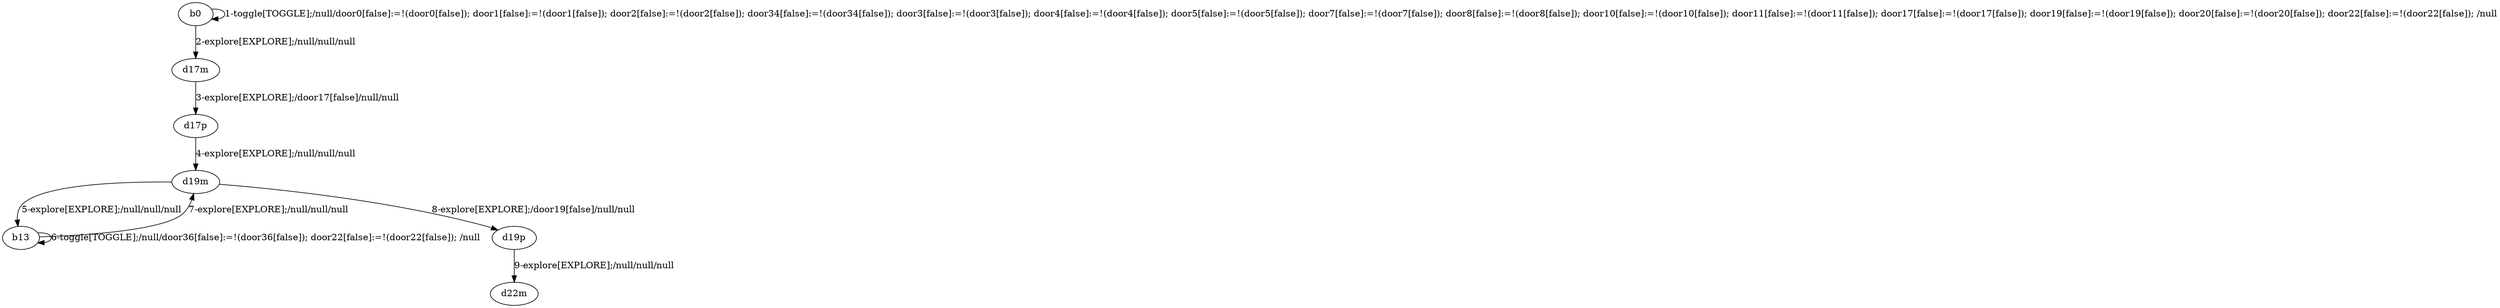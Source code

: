 # Total number of goals covered by this test: 2
# b13 --> d19m
# d19m --> b13

digraph g {
"b0" -> "b0" [label = "1-toggle[TOGGLE];/null/door0[false]:=!(door0[false]); door1[false]:=!(door1[false]); door2[false]:=!(door2[false]); door34[false]:=!(door34[false]); door3[false]:=!(door3[false]); door4[false]:=!(door4[false]); door5[false]:=!(door5[false]); door7[false]:=!(door7[false]); door8[false]:=!(door8[false]); door10[false]:=!(door10[false]); door11[false]:=!(door11[false]); door17[false]:=!(door17[false]); door19[false]:=!(door19[false]); door20[false]:=!(door20[false]); door22[false]:=!(door22[false]); /null"];
"b0" -> "d17m" [label = "2-explore[EXPLORE];/null/null/null"];
"d17m" -> "d17p" [label = "3-explore[EXPLORE];/door17[false]/null/null"];
"d17p" -> "d19m" [label = "4-explore[EXPLORE];/null/null/null"];
"d19m" -> "b13" [label = "5-explore[EXPLORE];/null/null/null"];
"b13" -> "b13" [label = "6-toggle[TOGGLE];/null/door36[false]:=!(door36[false]); door22[false]:=!(door22[false]); /null"];
"b13" -> "d19m" [label = "7-explore[EXPLORE];/null/null/null"];
"d19m" -> "d19p" [label = "8-explore[EXPLORE];/door19[false]/null/null"];
"d19p" -> "d22m" [label = "9-explore[EXPLORE];/null/null/null"];
}